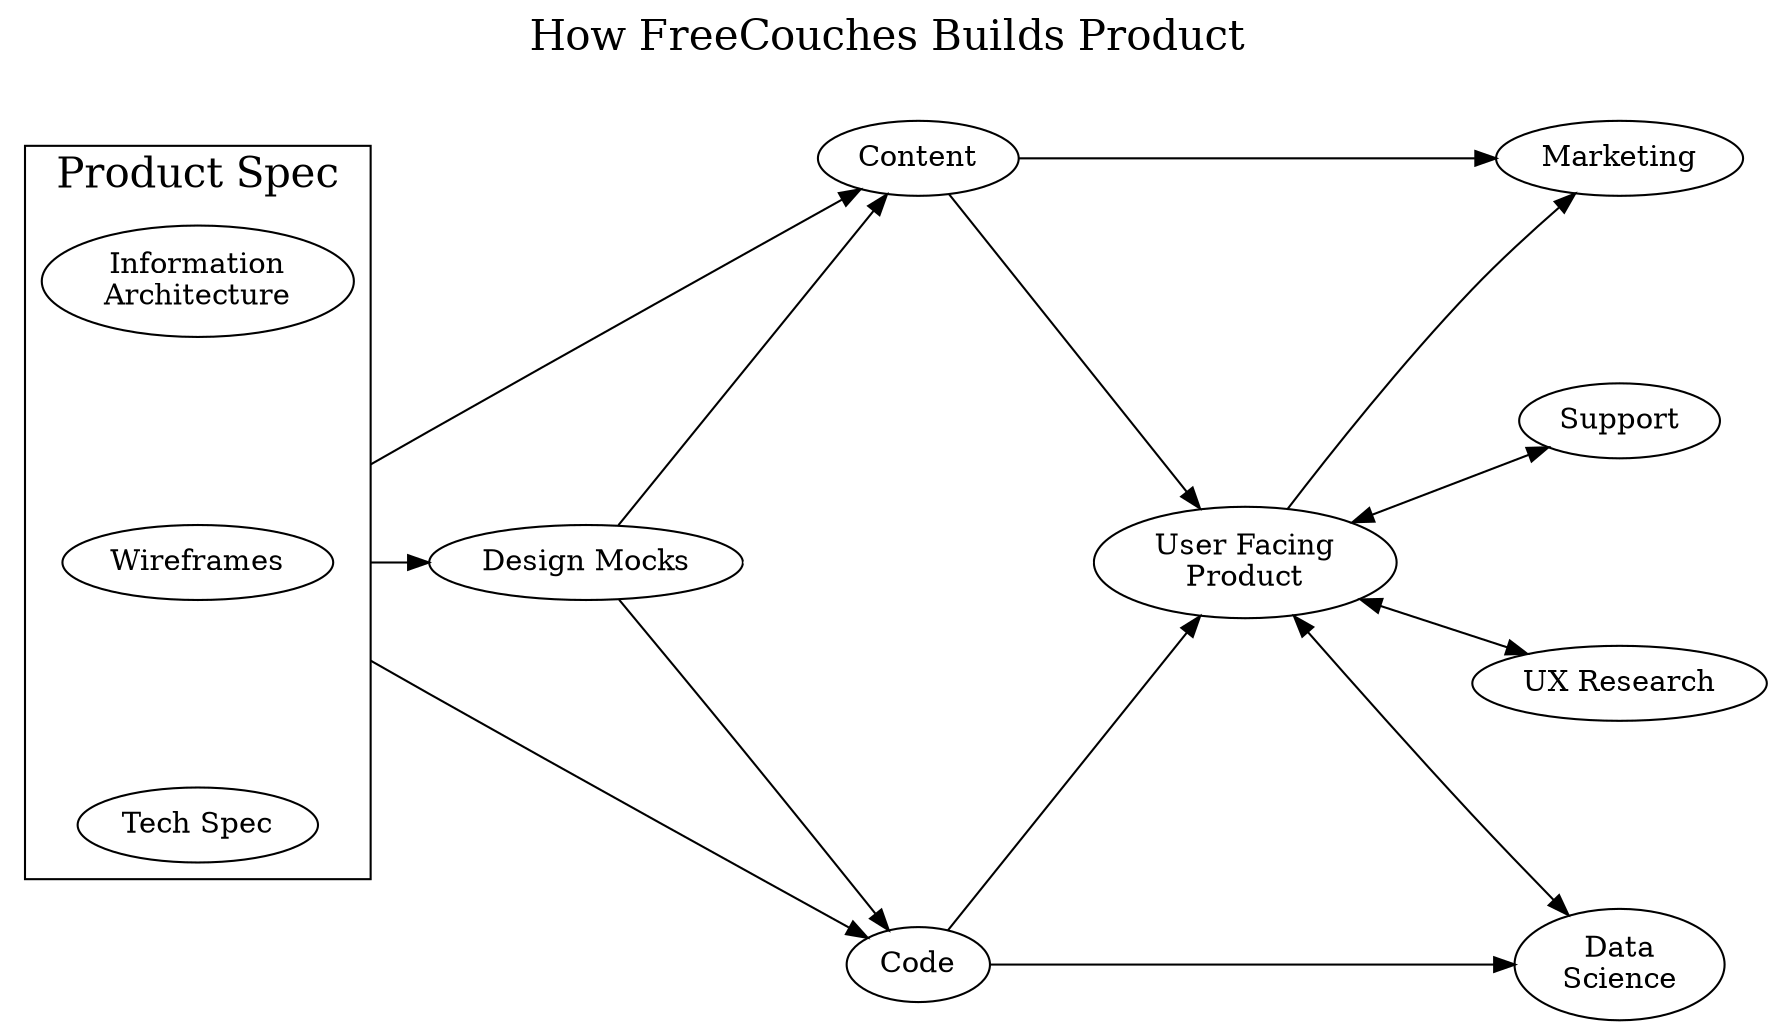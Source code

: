 digraph unix {
    //overall graph
    rankdir="LR";
    nodesep=1.25;
    compound=true; 

    //heading
    fontsize="20pt"
    label="How FreeCouches Builds Product\r\n";
    labelloc="t";

    // nodes 

    subgraph cluster_product_spec {
        label="Product Spec"
        
        info_arch [label="Information\nArchitecture"] 
        wireframes [label="Wireframes"]
        tech_spec [label="Tech Spec"]
        
    }

    
    wireframes -> mocks [ltail=cluster_product_spec]
    wireframes -> content [ltail=cluster_product_spec]
    wireframes -> code [ltail=cluster_product_spec]

    

    mocks [label="Design Mocks"] 

    code [label="Code"]

    content [label="Content"] 

    


    user_product [label="User Facing\nProduct"] 
    marketing [label="Marketing"]
    ux_research [label="UX Research"]
    support [label="Support"]
    data_science [label="Data\nScience"]

    // Node placement
    //// vertical node placement
    {rank=same marketing; data_science};
    {rank=same ux_research; support};

    //// horizontal node placement
    
    info_arch[group=g2];content[group=g2];marketing[group=g2];
    wireframes[group=g1];mocks[group=g1];user_product[group=g1];
    tech_spec[group=g3];code[group=g3];data_science[group=g3];

    // connections

    mocks->user_product[color=white;dir=none];

    

    

    mocks -> content
    mocks -> code

    content -> user_product
    content -> marketing

    code -> user_product
    code -> data_science

    user_product -> marketing;
    user_product -> ux_research [dir="both"];
    user_product -> support [dir="both"];
    user_product -> data_science [dir="both"];
    
}
